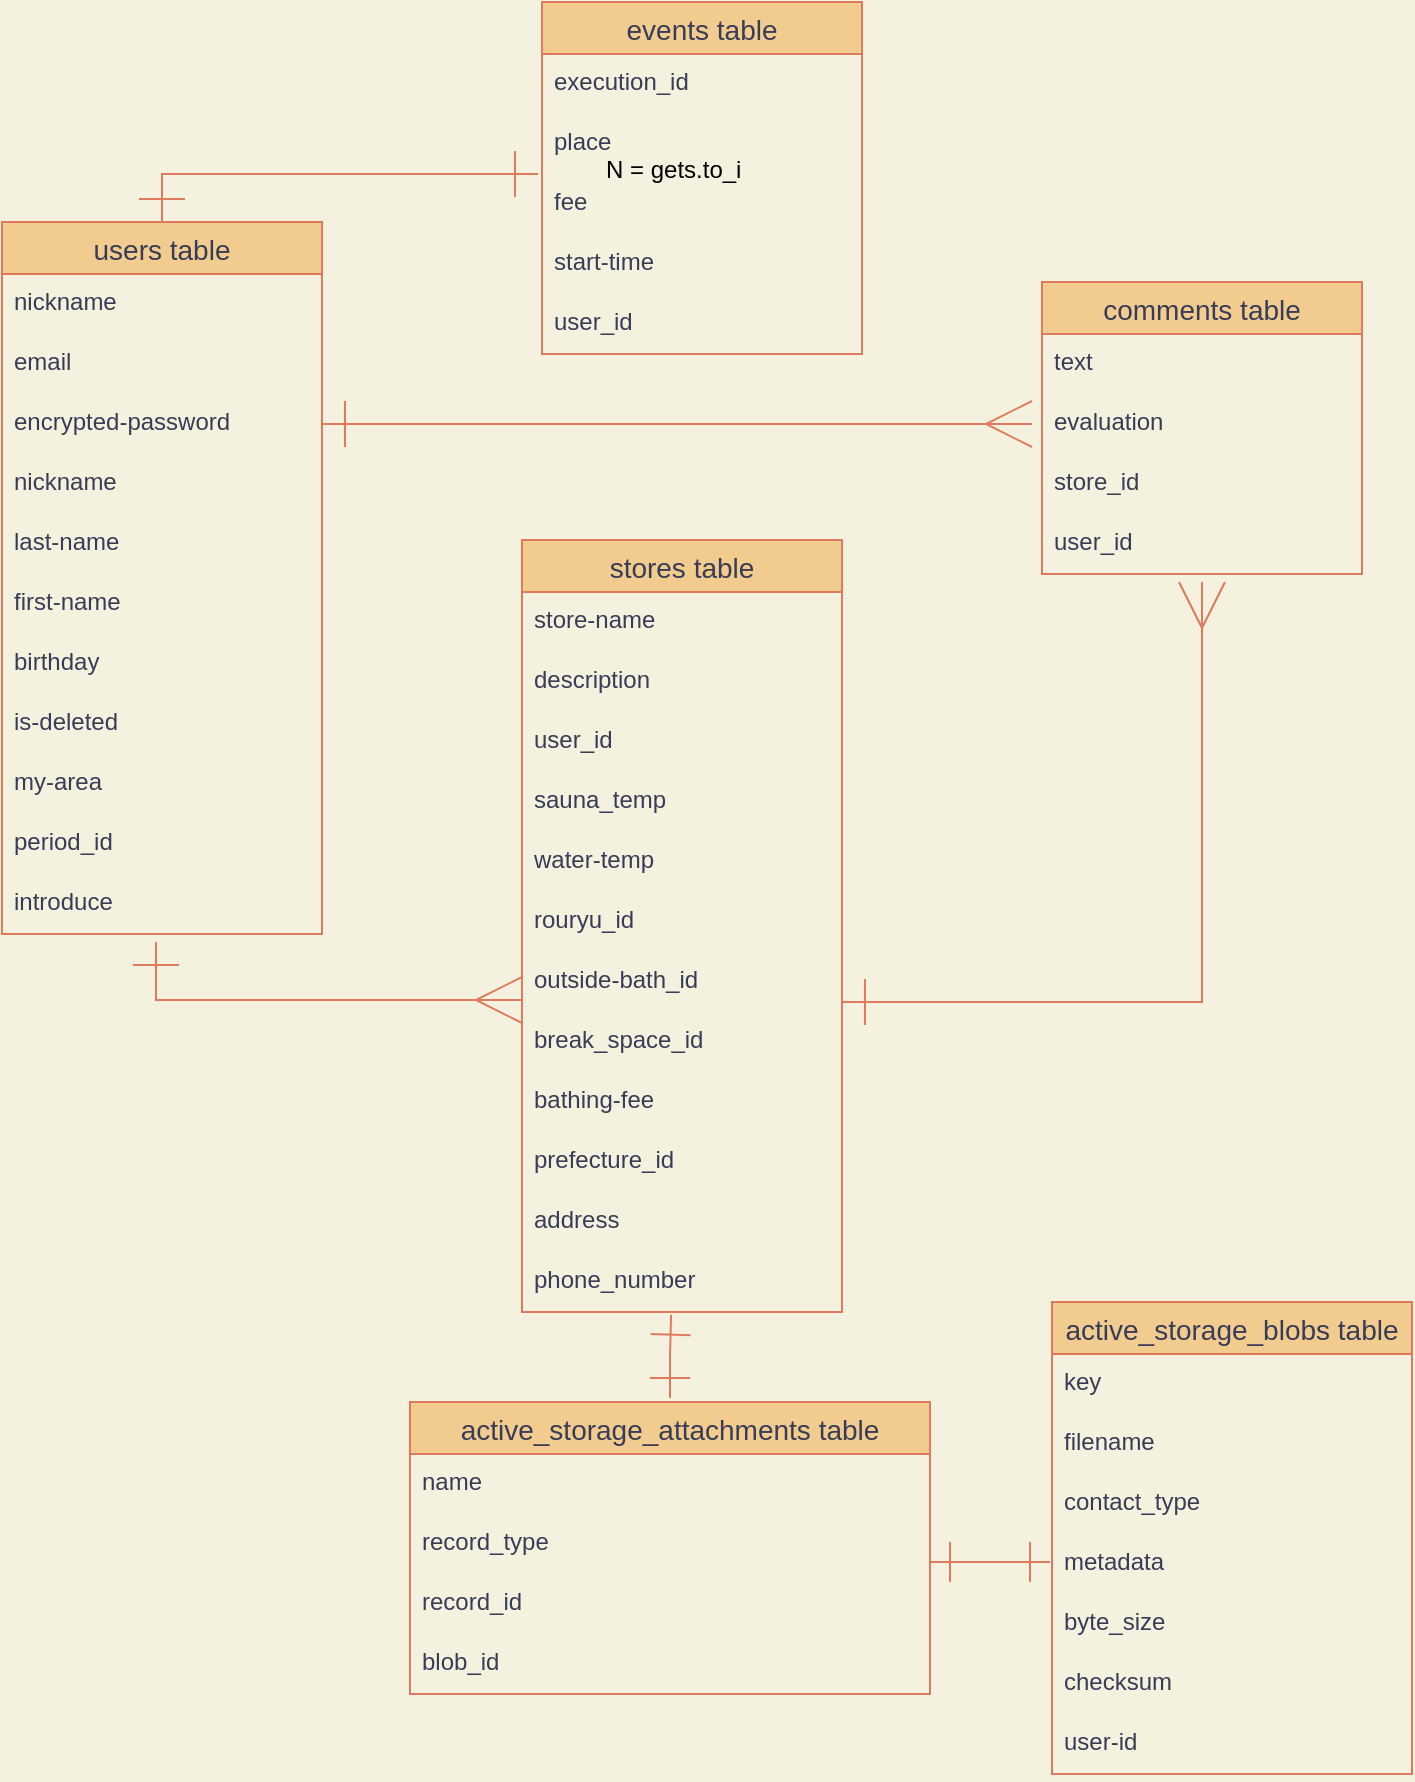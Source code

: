 <mxfile>
    <diagram id="R0bdXQAjknec1b6HjQwh" name="ページ1">
        <mxGraphModel dx="706" dy="1971" grid="1" gridSize="10" guides="0" tooltips="1" connect="1" arrows="1" fold="1" page="1" pageScale="1" pageWidth="827" pageHeight="1169" background="#F4F1DE" math="0" shadow="0">
            <root>
                <mxCell id="0"/>
                <mxCell id="1" parent="0"/>
                <mxCell id="2" value="users table" style="swimlane;fontStyle=0;childLayout=stackLayout;horizontal=1;startSize=26;horizontalStack=0;resizeParent=1;resizeParentMax=0;resizeLast=0;collapsible=1;marginBottom=0;align=center;fontSize=14;fillColor=#F2CC8F;strokeColor=#E07A5F;fontColor=#393C56;" parent="1" vertex="1">
                    <mxGeometry x="80" y="80" width="160" height="356" as="geometry"/>
                </mxCell>
                <mxCell id="3" value="nickname" style="text;strokeColor=none;fillColor=none;spacingLeft=4;spacingRight=4;overflow=hidden;rotatable=0;points=[[0,0.5],[1,0.5]];portConstraint=eastwest;fontSize=12;fontColor=#393C56;" parent="2" vertex="1">
                    <mxGeometry y="26" width="160" height="30" as="geometry"/>
                </mxCell>
                <mxCell id="4" value="email" style="text;strokeColor=none;fillColor=none;spacingLeft=4;spacingRight=4;overflow=hidden;rotatable=0;points=[[0,0.5],[1,0.5]];portConstraint=eastwest;fontSize=12;fontColor=#393C56;" parent="2" vertex="1">
                    <mxGeometry y="56" width="160" height="30" as="geometry"/>
                </mxCell>
                <mxCell id="5" value="encrypted-password" style="text;strokeColor=none;fillColor=none;spacingLeft=4;spacingRight=4;overflow=hidden;rotatable=0;points=[[0,0.5],[1,0.5]];portConstraint=eastwest;fontSize=12;fontColor=#393C56;" parent="2" vertex="1">
                    <mxGeometry y="86" width="160" height="30" as="geometry"/>
                </mxCell>
                <mxCell id="15" value="nickname" style="text;strokeColor=none;fillColor=none;spacingLeft=4;spacingRight=4;overflow=hidden;rotatable=0;points=[[0,0.5],[1,0.5]];portConstraint=eastwest;fontSize=12;fontColor=#393C56;" parent="2" vertex="1">
                    <mxGeometry y="116" width="160" height="30" as="geometry"/>
                </mxCell>
                <mxCell id="16" value="last-name" style="text;strokeColor=none;fillColor=none;spacingLeft=4;spacingRight=4;overflow=hidden;rotatable=0;points=[[0,0.5],[1,0.5]];portConstraint=eastwest;fontSize=12;fontColor=#393C56;" parent="2" vertex="1">
                    <mxGeometry y="146" width="160" height="30" as="geometry"/>
                </mxCell>
                <mxCell id="17" value="first-name" style="text;strokeColor=none;fillColor=none;spacingLeft=4;spacingRight=4;overflow=hidden;rotatable=0;points=[[0,0.5],[1,0.5]];portConstraint=eastwest;fontSize=12;fontColor=#393C56;" parent="2" vertex="1">
                    <mxGeometry y="176" width="160" height="30" as="geometry"/>
                </mxCell>
                <mxCell id="69" value="birthday" style="text;strokeColor=none;fillColor=none;spacingLeft=4;spacingRight=4;overflow=hidden;rotatable=0;points=[[0,0.5],[1,0.5]];portConstraint=eastwest;fontSize=12;fontColor=#393C56;" parent="2" vertex="1">
                    <mxGeometry y="206" width="160" height="30" as="geometry"/>
                </mxCell>
                <mxCell id="68" value="is-deleted" style="text;strokeColor=none;fillColor=none;spacingLeft=4;spacingRight=4;overflow=hidden;rotatable=0;points=[[0,0.5],[1,0.5]];portConstraint=eastwest;fontSize=12;fontColor=#393C56;" parent="2" vertex="1">
                    <mxGeometry y="236" width="160" height="30" as="geometry"/>
                </mxCell>
                <mxCell id="70" value="my-area" style="text;strokeColor=none;fillColor=none;spacingLeft=4;spacingRight=4;overflow=hidden;rotatable=0;points=[[0,0.5],[1,0.5]];portConstraint=eastwest;fontSize=12;fontColor=#393C56;" parent="2" vertex="1">
                    <mxGeometry y="266" width="160" height="30" as="geometry"/>
                </mxCell>
                <mxCell id="125" value="period_id" style="text;strokeColor=none;fillColor=none;spacingLeft=4;spacingRight=4;overflow=hidden;rotatable=0;points=[[0,0.5],[1,0.5]];portConstraint=eastwest;fontSize=12;fontColor=#393C56;" vertex="1" parent="2">
                    <mxGeometry y="296" width="160" height="30" as="geometry"/>
                </mxCell>
                <mxCell id="22" value="introduce" style="text;strokeColor=none;fillColor=none;spacingLeft=4;spacingRight=4;overflow=hidden;rotatable=0;points=[[0,0.5],[1,0.5]];portConstraint=eastwest;fontSize=12;fontColor=#393C56;" parent="2" vertex="1">
                    <mxGeometry y="326" width="160" height="30" as="geometry"/>
                </mxCell>
                <mxCell id="6" value="comments table" style="swimlane;fontStyle=0;childLayout=stackLayout;horizontal=1;startSize=26;horizontalStack=0;resizeParent=1;resizeParentMax=0;resizeLast=0;collapsible=1;marginBottom=0;align=center;fontSize=14;fillColor=#F2CC8F;strokeColor=#E07A5F;fontColor=#393C56;" parent="1" vertex="1">
                    <mxGeometry x="600" y="110" width="160" height="146" as="geometry">
                        <mxRectangle x="600" y="110" width="130" height="26" as="alternateBounds"/>
                    </mxGeometry>
                </mxCell>
                <mxCell id="9" value="text" style="text;strokeColor=none;fillColor=none;spacingLeft=4;spacingRight=4;overflow=hidden;rotatable=0;points=[[0,0.5],[1,0.5]];portConstraint=eastwest;fontSize=12;fontColor=#393C56;" parent="6" vertex="1">
                    <mxGeometry y="26" width="160" height="30" as="geometry"/>
                </mxCell>
                <mxCell id="23" value="evaluation" style="text;strokeColor=none;fillColor=none;spacingLeft=4;spacingRight=4;overflow=hidden;rotatable=0;points=[[0,0.5],[1,0.5]];portConstraint=eastwest;fontSize=12;fontColor=#393C56;" parent="6" vertex="1">
                    <mxGeometry y="56" width="160" height="30" as="geometry"/>
                </mxCell>
                <mxCell id="8" value="store_id" style="text;strokeColor=none;fillColor=none;spacingLeft=4;spacingRight=4;overflow=hidden;rotatable=0;points=[[0,0.5],[1,0.5]];portConstraint=eastwest;fontSize=12;fontColor=#393C56;" parent="6" vertex="1">
                    <mxGeometry y="86" width="160" height="30" as="geometry"/>
                </mxCell>
                <mxCell id="7" value="user_id" style="text;strokeColor=none;fillColor=none;spacingLeft=4;spacingRight=4;overflow=hidden;rotatable=0;points=[[0,0.5],[1,0.5]];portConstraint=eastwest;fontSize=12;fontColor=#393C56;" parent="6" vertex="1">
                    <mxGeometry y="116" width="160" height="30" as="geometry"/>
                </mxCell>
                <mxCell id="11" value="stores table" style="swimlane;fontStyle=0;childLayout=stackLayout;horizontal=1;startSize=26;horizontalStack=0;resizeParent=1;resizeParentMax=0;resizeLast=0;collapsible=1;marginBottom=0;align=center;fontSize=14;fillColor=#F2CC8F;strokeColor=#E07A5F;fontColor=#393C56;" parent="1" vertex="1">
                    <mxGeometry x="340" y="239" width="160" height="386" as="geometry"/>
                </mxCell>
                <mxCell id="12" value="store-name" style="text;strokeColor=none;fillColor=none;spacingLeft=4;spacingRight=4;overflow=hidden;rotatable=0;points=[[0,0.5],[1,0.5]];portConstraint=eastwest;fontSize=12;fontColor=#393C56;" parent="11" vertex="1">
                    <mxGeometry y="26" width="160" height="30" as="geometry"/>
                </mxCell>
                <mxCell id="13" value="description" style="text;strokeColor=none;fillColor=none;spacingLeft=4;spacingRight=4;overflow=hidden;rotatable=0;points=[[0,0.5],[1,0.5]];portConstraint=eastwest;fontSize=12;fontColor=#393C56;" parent="11" vertex="1">
                    <mxGeometry y="56" width="160" height="30" as="geometry"/>
                </mxCell>
                <mxCell id="14" value="user_id" style="text;strokeColor=none;fillColor=none;spacingLeft=4;spacingRight=4;overflow=hidden;rotatable=0;points=[[0,0.5],[1,0.5]];portConstraint=eastwest;fontSize=12;fontColor=#393C56;" parent="11" vertex="1">
                    <mxGeometry y="86" width="160" height="30" as="geometry"/>
                </mxCell>
                <mxCell id="45" value="sauna_temp" style="text;strokeColor=none;fillColor=none;spacingLeft=4;spacingRight=4;overflow=hidden;rotatable=0;points=[[0,0.5],[1,0.5]];portConstraint=eastwest;fontSize=12;fontColor=#393C56;" parent="11" vertex="1">
                    <mxGeometry y="116" width="160" height="30" as="geometry"/>
                </mxCell>
                <mxCell id="46" value="water-temp" style="text;strokeColor=none;fillColor=none;spacingLeft=4;spacingRight=4;overflow=hidden;rotatable=0;points=[[0,0.5],[1,0.5]];portConstraint=eastwest;fontSize=12;fontColor=#393C56;" parent="11" vertex="1">
                    <mxGeometry y="146" width="160" height="30" as="geometry"/>
                </mxCell>
                <mxCell id="47" value="rouryu_id" style="text;strokeColor=none;fillColor=none;spacingLeft=4;spacingRight=4;overflow=hidden;rotatable=0;points=[[0,0.5],[1,0.5]];portConstraint=eastwest;fontSize=12;fontColor=#393C56;" parent="11" vertex="1">
                    <mxGeometry y="176" width="160" height="30" as="geometry"/>
                </mxCell>
                <mxCell id="48" value="outside-bath_id" style="text;strokeColor=none;fillColor=none;spacingLeft=4;spacingRight=4;overflow=hidden;rotatable=0;points=[[0,0.5],[1,0.5]];portConstraint=eastwest;fontSize=12;fontColor=#393C56;" parent="11" vertex="1">
                    <mxGeometry y="206" width="160" height="30" as="geometry"/>
                </mxCell>
                <mxCell id="51" value="break_space_id" style="text;strokeColor=none;fillColor=none;spacingLeft=4;spacingRight=4;overflow=hidden;rotatable=0;points=[[0,0.5],[1,0.5]];portConstraint=eastwest;fontSize=12;fontColor=#393C56;" parent="11" vertex="1">
                    <mxGeometry y="236" width="160" height="30" as="geometry"/>
                </mxCell>
                <mxCell id="52" value="bathing-fee" style="text;strokeColor=none;fillColor=none;spacingLeft=4;spacingRight=4;overflow=hidden;rotatable=0;points=[[0,0.5],[1,0.5]];portConstraint=eastwest;fontSize=12;fontColor=#393C56;" parent="11" vertex="1">
                    <mxGeometry y="266" width="160" height="30" as="geometry"/>
                </mxCell>
                <mxCell id="53" value="prefecture_id" style="text;strokeColor=none;fillColor=none;spacingLeft=4;spacingRight=4;overflow=hidden;rotatable=0;points=[[0,0.5],[1,0.5]];portConstraint=eastwest;fontSize=12;fontColor=#393C56;" parent="11" vertex="1">
                    <mxGeometry y="296" width="160" height="30" as="geometry"/>
                </mxCell>
                <mxCell id="54" value="address" style="text;strokeColor=none;fillColor=none;spacingLeft=4;spacingRight=4;overflow=hidden;rotatable=0;points=[[0,0.5],[1,0.5]];portConstraint=eastwest;fontSize=12;fontColor=#393C56;" parent="11" vertex="1">
                    <mxGeometry y="326" width="160" height="30" as="geometry"/>
                </mxCell>
                <mxCell id="49" value="phone_number" style="text;strokeColor=none;fillColor=none;spacingLeft=4;spacingRight=4;overflow=hidden;rotatable=0;points=[[0,0.5],[1,0.5]];portConstraint=eastwest;fontSize=12;fontColor=#393C56;" parent="11" vertex="1">
                    <mxGeometry y="356" width="160" height="30" as="geometry"/>
                </mxCell>
                <mxCell id="19" style="edgeStyle=orthogonalEdgeStyle;rounded=0;orthogonalLoop=1;jettySize=auto;html=1;exitX=1;exitY=0.5;exitDx=0;exitDy=0;sourcePerimeterSpacing=6;targetPerimeterSpacing=6;endSize=21;startSize=21;endArrow=ERmany;endFill=0;startArrow=ERone;startFill=0;labelBackgroundColor=#F4F1DE;strokeColor=#E07A5F;fontColor=#393C56;" parent="1" source="5" edge="1">
                    <mxGeometry relative="1" as="geometry">
                        <mxPoint x="595" y="181" as="targetPoint"/>
                        <Array as="points"/>
                    </mxGeometry>
                </mxCell>
                <mxCell id="20" style="edgeStyle=orthogonalEdgeStyle;rounded=0;orthogonalLoop=1;jettySize=auto;html=1;targetPerimeterSpacing=6;sourcePerimeterSpacing=6;endSize=21;startSize=21;endArrow=ERone;endFill=0;startArrow=ERmany;startFill=0;labelBackgroundColor=#F4F1DE;strokeColor=#E07A5F;fontColor=#393C56;" parent="1" edge="1">
                    <mxGeometry relative="1" as="geometry">
                        <mxPoint x="157" y="440" as="targetPoint"/>
                        <mxPoint x="340" y="469" as="sourcePoint"/>
                        <Array as="points">
                            <mxPoint x="340" y="469"/>
                            <mxPoint x="157" y="469"/>
                        </Array>
                    </mxGeometry>
                </mxCell>
                <mxCell id="21" style="edgeStyle=orthogonalEdgeStyle;rounded=0;orthogonalLoop=1;jettySize=auto;html=1;targetPerimeterSpacing=6;sourcePerimeterSpacing=6;endSize=21;startSize=21;startArrow=ERone;startFill=0;endArrow=ERmany;endFill=0;labelBackgroundColor=#F4F1DE;strokeColor=#E07A5F;fontColor=#393C56;" parent="1" edge="1">
                    <mxGeometry relative="1" as="geometry">
                        <mxPoint x="680" y="260" as="targetPoint"/>
                        <mxPoint x="500" y="470" as="sourcePoint"/>
                        <Array as="points">
                            <mxPoint x="500" y="470"/>
                            <mxPoint x="680" y="470"/>
                        </Array>
                    </mxGeometry>
                </mxCell>
                <mxCell id="65" style="edgeStyle=orthogonalEdgeStyle;rounded=0;orthogonalLoop=1;jettySize=auto;html=1;exitX=0.5;exitY=0;exitDx=0;exitDy=0;entryX=0.466;entryY=1.111;entryDx=0;entryDy=0;entryPerimeter=0;endSize=18;endArrow=ERone;endFill=0;startArrow=ERone;startFill=0;startSize=18;strokeColor=#E07A5F;" parent="1" edge="1">
                    <mxGeometry relative="1" as="geometry">
                        <mxPoint x="414" y="668" as="sourcePoint"/>
                        <mxPoint x="414.56" y="626.33" as="targetPoint"/>
                        <Array as="points">
                            <mxPoint x="414" y="647"/>
                        </Array>
                    </mxGeometry>
                </mxCell>
                <mxCell id="24" value="active_storage_attachments table" style="swimlane;fontStyle=0;childLayout=stackLayout;horizontal=1;startSize=26;horizontalStack=0;resizeParent=1;resizeParentMax=0;resizeLast=0;collapsible=1;marginBottom=0;align=center;fontSize=14;fillColor=#F2CC8F;strokeColor=#E07A5F;fontColor=#393C56;" parent="1" vertex="1">
                    <mxGeometry x="284" y="670" width="260" height="146" as="geometry"/>
                </mxCell>
                <mxCell id="25" value="name" style="text;strokeColor=none;fillColor=none;spacingLeft=4;spacingRight=4;overflow=hidden;rotatable=0;points=[[0,0.5],[1,0.5]];portConstraint=eastwest;fontSize=12;fontColor=#393C56;" parent="24" vertex="1">
                    <mxGeometry y="26" width="260" height="30" as="geometry"/>
                </mxCell>
                <mxCell id="26" value="record_type" style="text;strokeColor=none;fillColor=none;spacingLeft=4;spacingRight=4;overflow=hidden;rotatable=0;points=[[0,0.5],[1,0.5]];portConstraint=eastwest;fontSize=12;fontColor=#393C56;" parent="24" vertex="1">
                    <mxGeometry y="56" width="260" height="30" as="geometry"/>
                </mxCell>
                <mxCell id="38" value="record_id" style="text;strokeColor=none;fillColor=none;spacingLeft=4;spacingRight=4;overflow=hidden;rotatable=0;points=[[0,0.5],[1,0.5]];portConstraint=eastwest;fontSize=12;fontColor=#393C56;" parent="24" vertex="1">
                    <mxGeometry y="86" width="260" height="30" as="geometry"/>
                </mxCell>
                <mxCell id="39" value="blob_id" style="text;strokeColor=none;fillColor=none;spacingLeft=4;spacingRight=4;overflow=hidden;rotatable=0;points=[[0,0.5],[1,0.5]];portConstraint=eastwest;fontSize=12;fontColor=#393C56;" parent="24" vertex="1">
                    <mxGeometry y="116" width="260" height="30" as="geometry"/>
                </mxCell>
                <mxCell id="28" value="active_storage_blobs table" style="swimlane;fontStyle=0;childLayout=stackLayout;horizontal=1;startSize=26;horizontalStack=0;resizeParent=1;resizeParentMax=0;resizeLast=0;collapsible=1;marginBottom=0;align=center;fontSize=14;fillColor=#F2CC8F;strokeColor=#E07A5F;fontColor=#393C56;" parent="1" vertex="1">
                    <mxGeometry x="605" y="620" width="180" height="236" as="geometry"/>
                </mxCell>
                <mxCell id="29" value="key" style="text;strokeColor=none;fillColor=none;spacingLeft=4;spacingRight=4;overflow=hidden;rotatable=0;points=[[0,0.5],[1,0.5]];portConstraint=eastwest;fontSize=12;fontColor=#393C56;" parent="28" vertex="1">
                    <mxGeometry y="26" width="180" height="30" as="geometry"/>
                </mxCell>
                <mxCell id="30" value="filename" style="text;strokeColor=none;fillColor=none;spacingLeft=4;spacingRight=4;overflow=hidden;rotatable=0;points=[[0,0.5],[1,0.5]];portConstraint=eastwest;fontSize=12;fontColor=#393C56;" parent="28" vertex="1">
                    <mxGeometry y="56" width="180" height="30" as="geometry"/>
                </mxCell>
                <mxCell id="31" value="contact_type" style="text;strokeColor=none;fillColor=none;spacingLeft=4;spacingRight=4;overflow=hidden;rotatable=0;points=[[0,0.5],[1,0.5]];portConstraint=eastwest;fontSize=12;fontColor=#393C56;" parent="28" vertex="1">
                    <mxGeometry y="86" width="180" height="30" as="geometry"/>
                </mxCell>
                <mxCell id="42" value="metadata" style="text;strokeColor=none;fillColor=none;spacingLeft=4;spacingRight=4;overflow=hidden;rotatable=0;points=[[0,0.5],[1,0.5]];portConstraint=eastwest;fontSize=12;fontColor=#393C56;" parent="28" vertex="1">
                    <mxGeometry y="116" width="180" height="30" as="geometry"/>
                </mxCell>
                <mxCell id="43" value="byte_size" style="text;strokeColor=none;fillColor=none;spacingLeft=4;spacingRight=4;overflow=hidden;rotatable=0;points=[[0,0.5],[1,0.5]];portConstraint=eastwest;fontSize=12;fontColor=#393C56;" parent="28" vertex="1">
                    <mxGeometry y="146" width="180" height="30" as="geometry"/>
                </mxCell>
                <mxCell id="44" value="checksum" style="text;strokeColor=none;fillColor=none;spacingLeft=4;spacingRight=4;overflow=hidden;rotatable=0;points=[[0,0.5],[1,0.5]];portConstraint=eastwest;fontSize=12;fontColor=#393C56;" parent="28" vertex="1">
                    <mxGeometry y="176" width="180" height="30" as="geometry"/>
                </mxCell>
                <mxCell id="50" value="user-id" style="text;strokeColor=none;fillColor=none;spacingLeft=4;spacingRight=4;overflow=hidden;rotatable=0;points=[[0,0.5],[1,0.5]];portConstraint=eastwest;fontSize=12;fontColor=#393C56;" parent="28" vertex="1">
                    <mxGeometry y="206" width="180" height="30" as="geometry"/>
                </mxCell>
                <mxCell id="34" style="edgeStyle=orthogonalEdgeStyle;rounded=0;orthogonalLoop=1;jettySize=auto;html=1;startArrow=ERone;startFill=0;endArrow=ERone;endFill=0;startSize=18;endSize=18;sourcePerimeterSpacing=6;targetPerimeterSpacing=6;labelBackgroundColor=#F4F1DE;strokeColor=#E07A5F;fontColor=#393C56;" parent="1" edge="1">
                    <mxGeometry relative="1" as="geometry">
                        <mxPoint x="544" y="750" as="sourcePoint"/>
                        <mxPoint x="604" y="750" as="targetPoint"/>
                        <Array as="points">
                            <mxPoint x="604" y="750"/>
                            <mxPoint x="604" y="750"/>
                        </Array>
                    </mxGeometry>
                </mxCell>
                <mxCell id="79" value="N = gets.to_i" style="text;whiteSpace=wrap;html=1;" parent="1" vertex="1">
                    <mxGeometry x="380" y="40" width="90" height="30" as="geometry"/>
                </mxCell>
                <mxCell id="87" style="edgeStyle=orthogonalEdgeStyle;rounded=0;orthogonalLoop=1;jettySize=auto;html=1;exitX=0.5;exitY=0;exitDx=0;exitDy=0;sourcePerimeterSpacing=6;targetPerimeterSpacing=6;endSize=21;startSize=21;endArrow=ERone;endFill=0;startArrow=ERone;startFill=0;labelBackgroundColor=#F4F1DE;strokeColor=#E07A5F;fontColor=#393C56;" parent="1" source="2" edge="1">
                    <mxGeometry relative="1" as="geometry">
                        <mxPoint x="348" y="56" as="targetPoint"/>
                        <Array as="points">
                            <mxPoint x="160" y="56"/>
                        </Array>
                        <mxPoint x="148" y="56" as="sourcePoint"/>
                    </mxGeometry>
                </mxCell>
                <mxCell id="118" value="events table" style="swimlane;fontStyle=0;childLayout=stackLayout;horizontal=1;startSize=26;horizontalStack=0;resizeParent=1;resizeParentMax=0;resizeLast=0;collapsible=1;marginBottom=0;align=center;fontSize=14;fillColor=#F2CC8F;strokeColor=#E07A5F;fontColor=#393C56;" parent="1" vertex="1">
                    <mxGeometry x="350" y="-30" width="160" height="176" as="geometry"/>
                </mxCell>
                <mxCell id="119" value="execution_id" style="text;strokeColor=none;fillColor=none;spacingLeft=4;spacingRight=4;overflow=hidden;rotatable=0;points=[[0,0.5],[1,0.5]];portConstraint=eastwest;fontSize=12;fontColor=#393C56;" parent="118" vertex="1">
                    <mxGeometry y="26" width="160" height="30" as="geometry"/>
                </mxCell>
                <mxCell id="120" value="place" style="text;strokeColor=none;fillColor=none;spacingLeft=4;spacingRight=4;overflow=hidden;rotatable=0;points=[[0,0.5],[1,0.5]];portConstraint=eastwest;fontSize=12;fontColor=#393C56;" parent="118" vertex="1">
                    <mxGeometry y="56" width="160" height="30" as="geometry"/>
                </mxCell>
                <mxCell id="121" value="fee" style="text;strokeColor=none;fillColor=none;spacingLeft=4;spacingRight=4;overflow=hidden;rotatable=0;points=[[0,0.5],[1,0.5]];portConstraint=eastwest;fontSize=12;fontColor=#393C56;" parent="118" vertex="1">
                    <mxGeometry y="86" width="160" height="30" as="geometry"/>
                </mxCell>
                <mxCell id="122" value="start-time" style="text;strokeColor=none;fillColor=none;spacingLeft=4;spacingRight=4;overflow=hidden;rotatable=0;points=[[0,0.5],[1,0.5]];portConstraint=eastwest;fontSize=12;fontColor=#393C56;" parent="118" vertex="1">
                    <mxGeometry y="116" width="160" height="30" as="geometry"/>
                </mxCell>
                <mxCell id="124" value="user_id" style="text;strokeColor=none;fillColor=none;spacingLeft=4;spacingRight=4;overflow=hidden;rotatable=0;points=[[0,0.5],[1,0.5]];portConstraint=eastwest;fontSize=12;fontColor=#393C56;" parent="118" vertex="1">
                    <mxGeometry y="146" width="160" height="30" as="geometry"/>
                </mxCell>
            </root>
        </mxGraphModel>
    </diagram>
</mxfile>